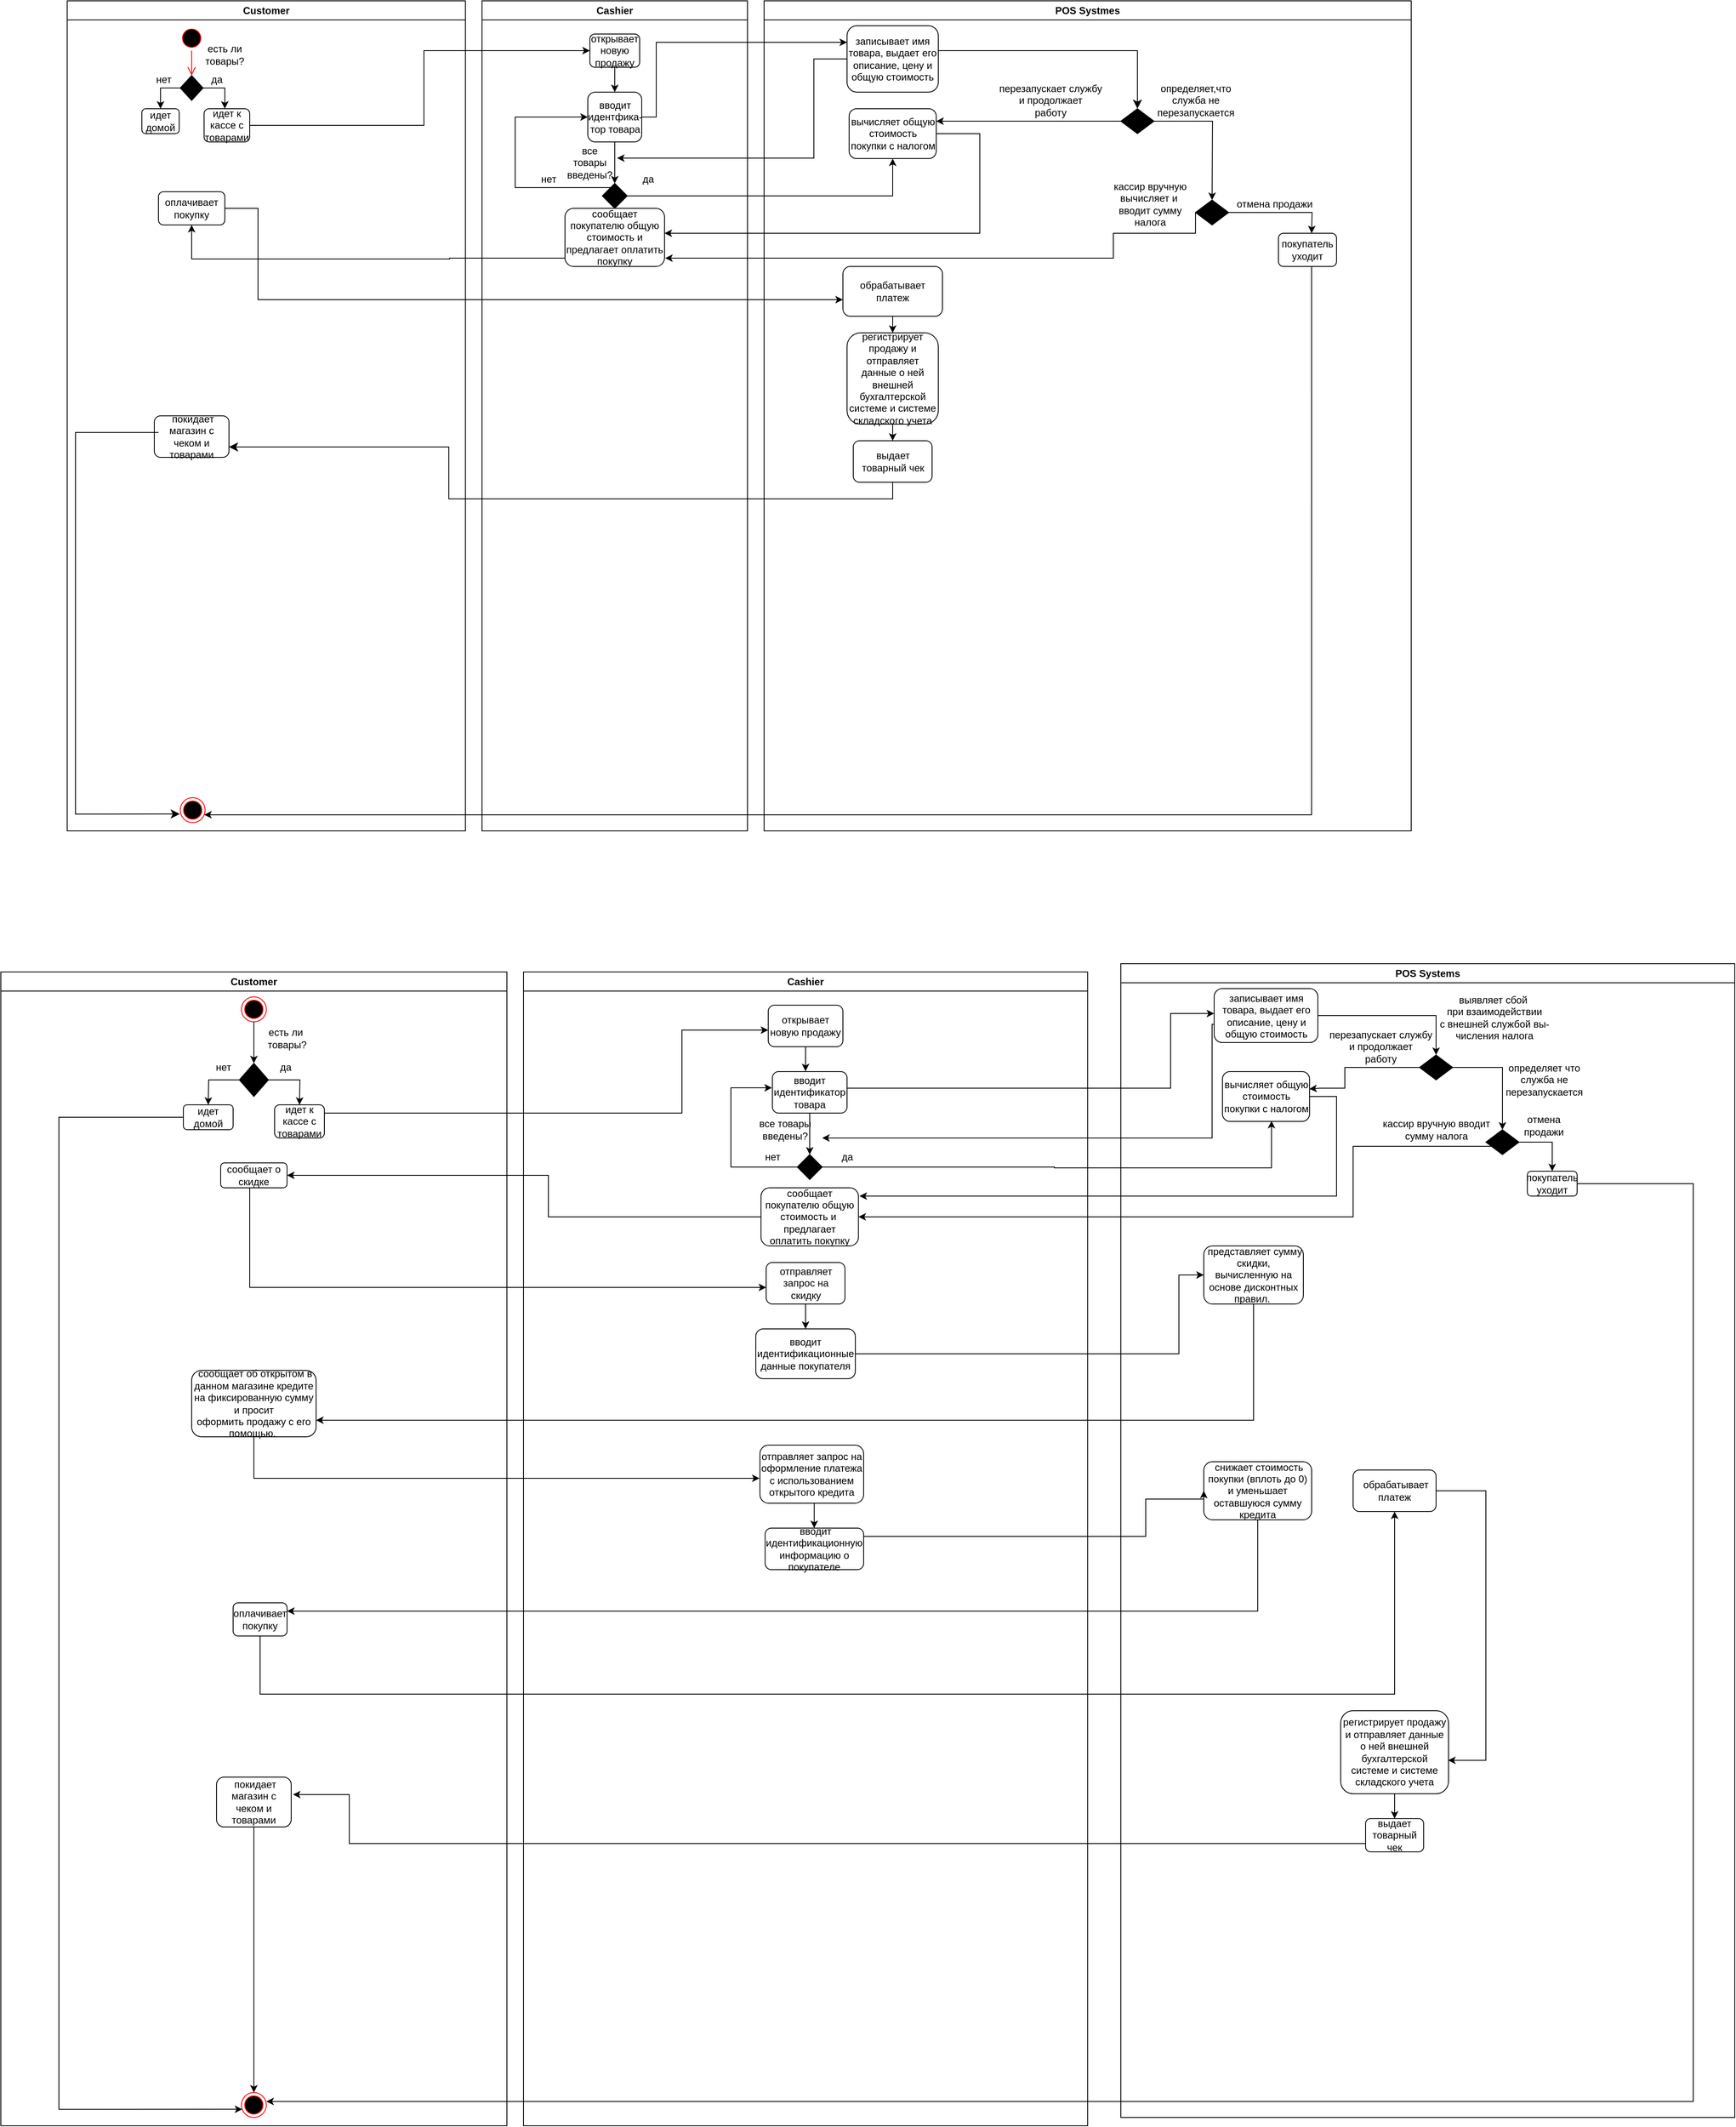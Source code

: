 <mxfile version="26.0.8">
  <diagram name="Страница — 1" id="BmtHs-XbaQN8_9KIQklP">
    <mxGraphModel dx="3080" dy="1758" grid="1" gridSize="10" guides="1" tooltips="1" connect="1" arrows="1" fold="1" page="1" pageScale="1" pageWidth="3300" pageHeight="4681" math="0" shadow="0">
      <root>
        <mxCell id="0" />
        <mxCell id="1" parent="0" />
        <mxCell id="wPVlU-ixWVctO8no7Lyp-1" value="Customer" style="swimlane;whiteSpace=wrap;html=1;swimlaneLine=1;" parent="1" vertex="1">
          <mxGeometry x="100" y="1200" width="480" height="1000" as="geometry" />
        </mxCell>
        <mxCell id="wPVlU-ixWVctO8no7Lyp-13" value="" style="ellipse;html=1;shape=startState;fillColor=#000000;strokeColor=#ff0000;" parent="wPVlU-ixWVctO8no7Lyp-1" vertex="1">
          <mxGeometry x="135" y="30" width="30" height="30" as="geometry" />
        </mxCell>
        <mxCell id="wPVlU-ixWVctO8no7Lyp-14" value="" style="edgeStyle=orthogonalEdgeStyle;html=1;verticalAlign=bottom;endArrow=open;endSize=8;strokeColor=#ff0000;rounded=0;" parent="wPVlU-ixWVctO8no7Lyp-1" source="wPVlU-ixWVctO8no7Lyp-13" edge="1">
          <mxGeometry relative="1" as="geometry">
            <mxPoint x="150" y="90" as="targetPoint" />
          </mxGeometry>
        </mxCell>
        <mxCell id="wPVlU-ixWVctO8no7Lyp-31" style="edgeStyle=orthogonalEdgeStyle;rounded=0;orthogonalLoop=1;jettySize=auto;html=1;exitX=1;exitY=0.5;exitDx=0;exitDy=0;" parent="wPVlU-ixWVctO8no7Lyp-1" source="wPVlU-ixWVctO8no7Lyp-17" edge="1">
          <mxGeometry relative="1" as="geometry">
            <mxPoint x="190" y="130" as="targetPoint" />
          </mxGeometry>
        </mxCell>
        <mxCell id="wPVlU-ixWVctO8no7Lyp-17" value="" style="rhombus;whiteSpace=wrap;html=1;strokeColor=#000000;fillColor=#000000;gradientColor=none;" parent="wPVlU-ixWVctO8no7Lyp-1" vertex="1">
          <mxGeometry x="136.25" y="90" width="27.5" height="30" as="geometry" />
        </mxCell>
        <mxCell id="wPVlU-ixWVctO8no7Lyp-22" value="идет домой" style="rounded=1;whiteSpace=wrap;html=1;" parent="wPVlU-ixWVctO8no7Lyp-1" vertex="1">
          <mxGeometry x="90" y="130" width="45" height="30" as="geometry" />
        </mxCell>
        <mxCell id="wPVlU-ixWVctO8no7Lyp-21" style="edgeStyle=orthogonalEdgeStyle;rounded=0;orthogonalLoop=1;jettySize=auto;html=1;exitX=0;exitY=0.5;exitDx=0;exitDy=0;" parent="wPVlU-ixWVctO8no7Lyp-1" source="wPVlU-ixWVctO8no7Lyp-17" target="wPVlU-ixWVctO8no7Lyp-22" edge="1">
          <mxGeometry relative="1" as="geometry">
            <mxPoint x="100" y="130" as="targetPoint" />
          </mxGeometry>
        </mxCell>
        <mxCell id="wPVlU-ixWVctO8no7Lyp-32" value="идет к кассе с товарами" style="rounded=1;whiteSpace=wrap;html=1;" parent="wPVlU-ixWVctO8no7Lyp-1" vertex="1">
          <mxGeometry x="165" y="130" width="55" height="40" as="geometry" />
        </mxCell>
        <mxCell id="wPVlU-ixWVctO8no7Lyp-55" value="есть ли товары?" style="text;html=1;align=center;verticalAlign=middle;whiteSpace=wrap;rounded=0;" parent="wPVlU-ixWVctO8no7Lyp-1" vertex="1">
          <mxGeometry x="160" y="50" width="60" height="30" as="geometry" />
        </mxCell>
        <mxCell id="wPVlU-ixWVctO8no7Lyp-56" value="нет" style="text;html=1;align=center;verticalAlign=middle;resizable=0;points=[];autosize=1;strokeColor=none;fillColor=none;" parent="wPVlU-ixWVctO8no7Lyp-1" vertex="1">
          <mxGeometry x="96.25" y="80" width="40" height="30" as="geometry" />
        </mxCell>
        <mxCell id="wPVlU-ixWVctO8no7Lyp-57" value="да" style="text;html=1;align=center;verticalAlign=middle;resizable=0;points=[];autosize=1;strokeColor=none;fillColor=none;" parent="wPVlU-ixWVctO8no7Lyp-1" vertex="1">
          <mxGeometry x="160" y="80" width="40" height="30" as="geometry" />
        </mxCell>
        <mxCell id="wPVlU-ixWVctO8no7Lyp-64" value="оплачивает покупку" style="rounded=1;whiteSpace=wrap;html=1;" parent="wPVlU-ixWVctO8no7Lyp-1" vertex="1">
          <mxGeometry x="110" y="230" width="80" height="40" as="geometry" />
        </mxCell>
        <mxCell id="wPVlU-ixWVctO8no7Lyp-76" value="&amp;nbsp;покидает магазин с чеком и товарами" style="rounded=1;whiteSpace=wrap;html=1;" parent="wPVlU-ixWVctO8no7Lyp-1" vertex="1">
          <mxGeometry x="105" y="500" width="90" height="50" as="geometry" />
        </mxCell>
        <mxCell id="ZS-tPwHhiyj2m_Ae5Ty0-1" value="" style="ellipse;html=1;shape=endState;fillColor=#000000;strokeColor=#ff0000;" parent="wPVlU-ixWVctO8no7Lyp-1" vertex="1">
          <mxGeometry x="136.25" y="960" width="30" height="30" as="geometry" />
        </mxCell>
        <mxCell id="ZS-tPwHhiyj2m_Ae5Ty0-4" value="" style="edgeStyle=segmentEdgeStyle;endArrow=classic;html=1;curved=0;rounded=0;endSize=8;startSize=8;entryX=-0.018;entryY=0.656;entryDx=0;entryDy=0;entryPerimeter=0;exitX=0.056;exitY=0.4;exitDx=0;exitDy=0;exitPerimeter=0;" parent="wPVlU-ixWVctO8no7Lyp-1" source="wPVlU-ixWVctO8no7Lyp-76" target="ZS-tPwHhiyj2m_Ae5Ty0-1" edge="1">
          <mxGeometry width="50" height="50" relative="1" as="geometry">
            <mxPoint x="60" y="520" as="sourcePoint" />
            <mxPoint x="80" y="980" as="targetPoint" />
            <Array as="points">
              <mxPoint x="10" y="520" />
              <mxPoint x="10" y="980" />
            </Array>
          </mxGeometry>
        </mxCell>
        <mxCell id="wPVlU-ixWVctO8no7Lyp-2" value="POS Systmes" style="swimlane;whiteSpace=wrap;html=1;" parent="1" vertex="1">
          <mxGeometry x="940" y="1200" width="780" height="1000" as="geometry" />
        </mxCell>
        <mxCell id="wPVlU-ixWVctO8no7Lyp-38" value="записывает имя товара, выдает его описание, цену и общую стоимость" style="rounded=1;whiteSpace=wrap;html=1;" parent="wPVlU-ixWVctO8no7Lyp-2" vertex="1">
          <mxGeometry x="100" y="30" width="110" height="80" as="geometry" />
        </mxCell>
        <mxCell id="wPVlU-ixWVctO8no7Lyp-50" value="вычисляет общую стоимость покупки с налогом" style="rounded=1;whiteSpace=wrap;html=1;" parent="wPVlU-ixWVctO8no7Lyp-2" vertex="1">
          <mxGeometry x="102.5" y="130" width="105" height="60" as="geometry" />
        </mxCell>
        <mxCell id="wPVlU-ixWVctO8no7Lyp-66" value="обрабатывает платеж" style="rounded=1;whiteSpace=wrap;html=1;" parent="wPVlU-ixWVctO8no7Lyp-2" vertex="1">
          <mxGeometry x="95" y="320" width="120" height="60" as="geometry" />
        </mxCell>
        <mxCell id="wPVlU-ixWVctO8no7Lyp-69" value="регистрирует продажу и отправляет данные о ней внешней бухгалтерской системе и системе складского учета" style="rounded=1;whiteSpace=wrap;html=1;" parent="wPVlU-ixWVctO8no7Lyp-2" vertex="1">
          <mxGeometry x="100" y="400" width="110" height="110" as="geometry" />
        </mxCell>
        <mxCell id="wPVlU-ixWVctO8no7Lyp-68" style="edgeStyle=orthogonalEdgeStyle;rounded=0;orthogonalLoop=1;jettySize=auto;html=1;" parent="wPVlU-ixWVctO8no7Lyp-2" source="wPVlU-ixWVctO8no7Lyp-66" target="wPVlU-ixWVctO8no7Lyp-69" edge="1">
          <mxGeometry relative="1" as="geometry">
            <mxPoint x="155" y="400" as="targetPoint" />
          </mxGeometry>
        </mxCell>
        <mxCell id="wPVlU-ixWVctO8no7Lyp-72" value="выдает товарный чек" style="rounded=1;whiteSpace=wrap;html=1;" parent="wPVlU-ixWVctO8no7Lyp-2" vertex="1">
          <mxGeometry x="107.5" y="530" width="95" height="50" as="geometry" />
        </mxCell>
        <mxCell id="wPVlU-ixWVctO8no7Lyp-71" style="edgeStyle=orthogonalEdgeStyle;rounded=0;orthogonalLoop=1;jettySize=auto;html=1;" parent="wPVlU-ixWVctO8no7Lyp-2" source="wPVlU-ixWVctO8no7Lyp-69" target="wPVlU-ixWVctO8no7Lyp-72" edge="1">
          <mxGeometry relative="1" as="geometry">
            <mxPoint x="155" y="540" as="targetPoint" />
          </mxGeometry>
        </mxCell>
        <mxCell id="ZS-tPwHhiyj2m_Ae5Ty0-6" value="" style="edgeStyle=segmentEdgeStyle;endArrow=classic;html=1;curved=0;rounded=0;endSize=8;startSize=8;exitX=1;exitY=0.375;exitDx=0;exitDy=0;exitPerimeter=0;" parent="wPVlU-ixWVctO8no7Lyp-2" source="wPVlU-ixWVctO8no7Lyp-38" edge="1">
          <mxGeometry width="50" height="50" relative="1" as="geometry">
            <mxPoint x="240" y="60" as="sourcePoint" />
            <mxPoint x="450" y="130" as="targetPoint" />
            <Array as="points">
              <mxPoint x="450" y="60" />
            </Array>
          </mxGeometry>
        </mxCell>
        <mxCell id="ZS-tPwHhiyj2m_Ae5Ty0-18" style="edgeStyle=orthogonalEdgeStyle;rounded=0;orthogonalLoop=1;jettySize=auto;html=1;entryX=1;entryY=0.25;entryDx=0;entryDy=0;" parent="wPVlU-ixWVctO8no7Lyp-2" source="ZS-tPwHhiyj2m_Ae5Ty0-17" target="wPVlU-ixWVctO8no7Lyp-50" edge="1">
          <mxGeometry relative="1" as="geometry" />
        </mxCell>
        <mxCell id="ZS-tPwHhiyj2m_Ae5Ty0-20" style="edgeStyle=orthogonalEdgeStyle;rounded=0;orthogonalLoop=1;jettySize=auto;html=1;" parent="wPVlU-ixWVctO8no7Lyp-2" source="ZS-tPwHhiyj2m_Ae5Ty0-17" edge="1">
          <mxGeometry relative="1" as="geometry">
            <mxPoint x="540" y="240" as="targetPoint" />
          </mxGeometry>
        </mxCell>
        <mxCell id="ZS-tPwHhiyj2m_Ae5Ty0-17" value="" style="rhombus;whiteSpace=wrap;html=1;fillColor=#000000;" parent="wPVlU-ixWVctO8no7Lyp-2" vertex="1">
          <mxGeometry x="430" y="130" width="40" height="30" as="geometry" />
        </mxCell>
        <mxCell id="ZS-tPwHhiyj2m_Ae5Ty0-19" value="перезапускает службу&lt;div&gt;и продолжает&lt;/div&gt;&lt;div&gt;работу&lt;/div&gt;" style="text;html=1;align=center;verticalAlign=middle;resizable=0;points=[];autosize=1;strokeColor=none;fillColor=none;" parent="wPVlU-ixWVctO8no7Lyp-2" vertex="1">
          <mxGeometry x="270" y="90" width="150" height="60" as="geometry" />
        </mxCell>
        <mxCell id="ZS-tPwHhiyj2m_Ae5Ty0-21" value="определяет,что&lt;div&gt;служба не&lt;/div&gt;&lt;div&gt;перезапускается&lt;/div&gt;" style="text;html=1;align=center;verticalAlign=middle;resizable=0;points=[];autosize=1;strokeColor=none;fillColor=none;" parent="wPVlU-ixWVctO8no7Lyp-2" vertex="1">
          <mxGeometry x="460" y="90" width="120" height="60" as="geometry" />
        </mxCell>
        <mxCell id="ZS-tPwHhiyj2m_Ae5Ty0-38" style="edgeStyle=orthogonalEdgeStyle;rounded=0;orthogonalLoop=1;jettySize=auto;html=1;" parent="wPVlU-ixWVctO8no7Lyp-2" source="ZS-tPwHhiyj2m_Ae5Ty0-29" edge="1">
          <mxGeometry relative="1" as="geometry">
            <mxPoint x="660" y="280" as="targetPoint" />
          </mxGeometry>
        </mxCell>
        <mxCell id="ZS-tPwHhiyj2m_Ae5Ty0-29" value="" style="rhombus;whiteSpace=wrap;html=1;fillColor=#000000;" parent="wPVlU-ixWVctO8no7Lyp-2" vertex="1">
          <mxGeometry x="520" y="240" width="40" height="30" as="geometry" />
        </mxCell>
        <mxCell id="ZS-tPwHhiyj2m_Ae5Ty0-30" value="кассир вручную&lt;div&gt;вычисляет и&amp;nbsp;&lt;/div&gt;&lt;div&gt;вводит сумму&lt;/div&gt;&lt;div&gt;налога&lt;/div&gt;" style="text;html=1;align=center;verticalAlign=middle;resizable=0;points=[];autosize=1;strokeColor=none;fillColor=none;" parent="wPVlU-ixWVctO8no7Lyp-2" vertex="1">
          <mxGeometry x="410" y="210" width="110" height="70" as="geometry" />
        </mxCell>
        <mxCell id="ZS-tPwHhiyj2m_Ae5Ty0-33" value="отмена продажи" style="text;html=1;align=center;verticalAlign=middle;resizable=0;points=[];autosize=1;strokeColor=none;fillColor=none;" parent="wPVlU-ixWVctO8no7Lyp-2" vertex="1">
          <mxGeometry x="560" y="230" width="110" height="30" as="geometry" />
        </mxCell>
        <mxCell id="ZS-tPwHhiyj2m_Ae5Ty0-40" value="покупатель&lt;div&gt;уходит&lt;/div&gt;" style="rounded=1;whiteSpace=wrap;html=1;" parent="wPVlU-ixWVctO8no7Lyp-2" vertex="1">
          <mxGeometry x="620" y="280" width="70" height="40" as="geometry" />
        </mxCell>
        <mxCell id="ZS-tPwHhiyj2m_Ae5Ty0-41" style="edgeStyle=orthogonalEdgeStyle;rounded=0;orthogonalLoop=1;jettySize=auto;html=1;entryX=0.963;entryY=0.686;entryDx=0;entryDy=0;entryPerimeter=0;" parent="wPVlU-ixWVctO8no7Lyp-2" target="ZS-tPwHhiyj2m_Ae5Ty0-1" edge="1">
          <mxGeometry relative="1" as="geometry">
            <mxPoint x="-490" y="980" as="targetPoint" />
            <mxPoint x="659.93" y="320" as="sourcePoint" />
            <Array as="points">
              <mxPoint x="660" y="981" />
            </Array>
          </mxGeometry>
        </mxCell>
        <mxCell id="wPVlU-ixWVctO8no7Lyp-34" style="edgeStyle=orthogonalEdgeStyle;rounded=0;orthogonalLoop=1;jettySize=auto;html=1;exitX=1;exitY=0.5;exitDx=0;exitDy=0;entryX=0;entryY=0.5;entryDx=0;entryDy=0;" parent="1" source="wPVlU-ixWVctO8no7Lyp-32" target="wPVlU-ixWVctO8no7Lyp-33" edge="1">
          <mxGeometry relative="1" as="geometry">
            <mxPoint x="680" y="1260" as="targetPoint" />
            <Array as="points">
              <mxPoint x="530" y="1350" />
              <mxPoint x="530" y="1260" />
            </Array>
          </mxGeometry>
        </mxCell>
        <mxCell id="wPVlU-ixWVctO8no7Lyp-3" value="Cashier" style="swimlane;whiteSpace=wrap;html=1;" parent="1" vertex="1">
          <mxGeometry x="600" y="1200" width="320" height="1000" as="geometry" />
        </mxCell>
        <mxCell id="wPVlU-ixWVctO8no7Lyp-33" value="открывает новую продажу" style="rounded=1;whiteSpace=wrap;html=1;" parent="wPVlU-ixWVctO8no7Lyp-3" vertex="1">
          <mxGeometry x="130" y="40" width="60" height="40" as="geometry" />
        </mxCell>
        <mxCell id="wPVlU-ixWVctO8no7Lyp-39" style="edgeStyle=orthogonalEdgeStyle;rounded=0;orthogonalLoop=1;jettySize=auto;html=1;" parent="wPVlU-ixWVctO8no7Lyp-3" source="wPVlU-ixWVctO8no7Lyp-36" edge="1">
          <mxGeometry relative="1" as="geometry">
            <mxPoint x="440" y="50" as="targetPoint" />
            <Array as="points">
              <mxPoint x="210" y="140" />
              <mxPoint x="210" y="50" />
            </Array>
          </mxGeometry>
        </mxCell>
        <mxCell id="wPVlU-ixWVctO8no7Lyp-36" value="вводит идентфика-&lt;div&gt;тор товара&lt;/div&gt;" style="rounded=1;whiteSpace=wrap;html=1;" parent="wPVlU-ixWVctO8no7Lyp-3" vertex="1">
          <mxGeometry x="127.5" y="110" width="65" height="60" as="geometry" />
        </mxCell>
        <mxCell id="wPVlU-ixWVctO8no7Lyp-35" value="" style="endArrow=classic;html=1;rounded=0;exitX=0.5;exitY=1;exitDx=0;exitDy=0;" parent="wPVlU-ixWVctO8no7Lyp-3" source="wPVlU-ixWVctO8no7Lyp-33" target="wPVlU-ixWVctO8no7Lyp-36" edge="1">
          <mxGeometry width="50" height="50" relative="1" as="geometry">
            <mxPoint x="160" y="90" as="sourcePoint" />
            <mxPoint x="160" y="120" as="targetPoint" />
          </mxGeometry>
        </mxCell>
        <mxCell id="wPVlU-ixWVctO8no7Lyp-46" style="edgeStyle=orthogonalEdgeStyle;rounded=0;orthogonalLoop=1;jettySize=auto;html=1;entryX=0;entryY=0.5;entryDx=0;entryDy=0;" parent="wPVlU-ixWVctO8no7Lyp-3" source="wPVlU-ixWVctO8no7Lyp-41" target="wPVlU-ixWVctO8no7Lyp-36" edge="1">
          <mxGeometry relative="1" as="geometry">
            <mxPoint x="80" y="140" as="targetPoint" />
            <Array as="points">
              <mxPoint x="40" y="225" />
              <mxPoint x="40" y="140" />
            </Array>
          </mxGeometry>
        </mxCell>
        <mxCell id="wPVlU-ixWVctO8no7Lyp-41" value="" style="rhombus;whiteSpace=wrap;html=1;fillColor=#000000;" parent="wPVlU-ixWVctO8no7Lyp-3" vertex="1">
          <mxGeometry x="145" y="220" width="30" height="30" as="geometry" />
        </mxCell>
        <mxCell id="wPVlU-ixWVctO8no7Lyp-40" style="edgeStyle=orthogonalEdgeStyle;rounded=0;orthogonalLoop=1;jettySize=auto;html=1;" parent="wPVlU-ixWVctO8no7Lyp-3" edge="1">
          <mxGeometry relative="1" as="geometry">
            <mxPoint x="160" y="220.0" as="targetPoint" />
            <mxPoint x="160" y="170.0" as="sourcePoint" />
            <Array as="points">
              <mxPoint x="160" y="190" />
              <mxPoint x="160" y="190" />
            </Array>
          </mxGeometry>
        </mxCell>
        <mxCell id="wPVlU-ixWVctO8no7Lyp-42" value="все товары введены?" style="text;html=1;align=center;verticalAlign=middle;whiteSpace=wrap;rounded=0;" parent="wPVlU-ixWVctO8no7Lyp-3" vertex="1">
          <mxGeometry x="100" y="180" width="60" height="30" as="geometry" />
        </mxCell>
        <mxCell id="wPVlU-ixWVctO8no7Lyp-47" value="нет" style="text;html=1;align=center;verticalAlign=middle;resizable=0;points=[];autosize=1;strokeColor=none;fillColor=none;" parent="wPVlU-ixWVctO8no7Lyp-3" vertex="1">
          <mxGeometry x="60" y="200" width="40" height="30" as="geometry" />
        </mxCell>
        <mxCell id="wPVlU-ixWVctO8no7Lyp-48" value="да" style="text;html=1;align=center;verticalAlign=middle;resizable=0;points=[];autosize=1;strokeColor=none;fillColor=none;" parent="wPVlU-ixWVctO8no7Lyp-3" vertex="1">
          <mxGeometry x="180" y="200" width="40" height="30" as="geometry" />
        </mxCell>
        <mxCell id="wPVlU-ixWVctO8no7Lyp-52" value="сообщает покупателю общую стоимость и предлагает оплатить покупку" style="rounded=1;whiteSpace=wrap;html=1;" parent="wPVlU-ixWVctO8no7Lyp-3" vertex="1">
          <mxGeometry x="100" y="250" width="120" height="70" as="geometry" />
        </mxCell>
        <mxCell id="wPVlU-ixWVctO8no7Lyp-49" style="edgeStyle=orthogonalEdgeStyle;rounded=0;orthogonalLoop=1;jettySize=auto;html=1;" parent="1" source="wPVlU-ixWVctO8no7Lyp-41" target="wPVlU-ixWVctO8no7Lyp-50" edge="1">
          <mxGeometry relative="1" as="geometry">
            <mxPoint x="800" y="1425" as="targetPoint" />
          </mxGeometry>
        </mxCell>
        <mxCell id="wPVlU-ixWVctO8no7Lyp-51" style="edgeStyle=orthogonalEdgeStyle;rounded=0;orthogonalLoop=1;jettySize=auto;html=1;" parent="1" source="wPVlU-ixWVctO8no7Lyp-50" target="wPVlU-ixWVctO8no7Lyp-52" edge="1">
          <mxGeometry relative="1" as="geometry">
            <mxPoint x="780" y="1480" as="targetPoint" />
            <Array as="points">
              <mxPoint x="1200" y="1360" />
              <mxPoint x="1200" y="1480" />
            </Array>
          </mxGeometry>
        </mxCell>
        <mxCell id="wPVlU-ixWVctO8no7Lyp-58" style="edgeStyle=orthogonalEdgeStyle;rounded=0;orthogonalLoop=1;jettySize=auto;html=1;entryX=1.046;entryY=0.315;entryDx=0;entryDy=0;entryPerimeter=0;" parent="1" source="wPVlU-ixWVctO8no7Lyp-38" target="wPVlU-ixWVctO8no7Lyp-42" edge="1">
          <mxGeometry relative="1" as="geometry">
            <mxPoint x="770" y="1390" as="targetPoint" />
            <Array as="points">
              <mxPoint x="1000" y="1270" />
              <mxPoint x="1000" y="1390" />
            </Array>
          </mxGeometry>
        </mxCell>
        <mxCell id="wPVlU-ixWVctO8no7Lyp-63" style="edgeStyle=orthogonalEdgeStyle;rounded=0;orthogonalLoop=1;jettySize=auto;html=1;" parent="1" source="wPVlU-ixWVctO8no7Lyp-52" target="wPVlU-ixWVctO8no7Lyp-64" edge="1">
          <mxGeometry relative="1" as="geometry">
            <mxPoint x="420" y="1460" as="targetPoint" />
            <Array as="points">
              <mxPoint x="561" y="1510" />
              <mxPoint x="420" y="1511" />
            </Array>
          </mxGeometry>
        </mxCell>
        <mxCell id="wPVlU-ixWVctO8no7Lyp-65" style="edgeStyle=orthogonalEdgeStyle;rounded=0;orthogonalLoop=1;jettySize=auto;html=1;" parent="1" source="wPVlU-ixWVctO8no7Lyp-64" target="wPVlU-ixWVctO8no7Lyp-66" edge="1">
          <mxGeometry relative="1" as="geometry">
            <mxPoint x="1070" y="1560" as="targetPoint" />
            <Array as="points">
              <mxPoint x="330" y="1450" />
              <mxPoint x="330" y="1560" />
            </Array>
          </mxGeometry>
        </mxCell>
        <mxCell id="ZS-tPwHhiyj2m_Ae5Ty0-5" value="" style="edgeStyle=segmentEdgeStyle;endArrow=classic;html=1;curved=0;rounded=0;endSize=8;startSize=8;entryX=1;entryY=0.75;entryDx=0;entryDy=0;exitX=0.5;exitY=1;exitDx=0;exitDy=0;" parent="1" source="wPVlU-ixWVctO8no7Lyp-72" target="wPVlU-ixWVctO8no7Lyp-76" edge="1">
          <mxGeometry width="50" height="50" relative="1" as="geometry">
            <mxPoint x="1100" y="1820" as="sourcePoint" />
            <mxPoint x="1020" y="1740" as="targetPoint" />
            <Array as="points">
              <mxPoint x="1095" y="1800" />
              <mxPoint x="560" y="1800" />
              <mxPoint x="560" y="1737" />
            </Array>
          </mxGeometry>
        </mxCell>
        <mxCell id="ZS-tPwHhiyj2m_Ae5Ty0-31" style="edgeStyle=orthogonalEdgeStyle;rounded=0;orthogonalLoop=1;jettySize=auto;html=1;entryX=1.007;entryY=0.871;entryDx=0;entryDy=0;entryPerimeter=0;" parent="1" source="ZS-tPwHhiyj2m_Ae5Ty0-29" target="wPVlU-ixWVctO8no7Lyp-52" edge="1">
          <mxGeometry relative="1" as="geometry">
            <mxPoint x="1360" y="1510" as="targetPoint" />
            <Array as="points">
              <mxPoint x="1460" y="1480" />
              <mxPoint x="1361" y="1480" />
              <mxPoint x="1361" y="1510" />
              <mxPoint x="821" y="1510" />
            </Array>
          </mxGeometry>
        </mxCell>
        <mxCell id="CDQqoRHK2nqr01QzpmLj-1" value="Customer" style="swimlane;whiteSpace=wrap;html=1;" parent="1" vertex="1">
          <mxGeometry x="20" y="2370" width="610" height="1390" as="geometry" />
        </mxCell>
        <mxCell id="CDQqoRHK2nqr01QzpmLj-5" style="edgeStyle=orthogonalEdgeStyle;rounded=0;orthogonalLoop=1;jettySize=auto;html=1;" parent="CDQqoRHK2nqr01QzpmLj-1" source="CDQqoRHK2nqr01QzpmLj-4" edge="1">
          <mxGeometry relative="1" as="geometry">
            <mxPoint x="305" y="110.0" as="targetPoint" />
          </mxGeometry>
        </mxCell>
        <mxCell id="CDQqoRHK2nqr01QzpmLj-4" value="" style="ellipse;html=1;shape=endState;fillColor=#000000;strokeColor=#ff0000;" parent="CDQqoRHK2nqr01QzpmLj-1" vertex="1">
          <mxGeometry x="290" y="30" width="30" height="30" as="geometry" />
        </mxCell>
        <mxCell id="CDQqoRHK2nqr01QzpmLj-7" style="edgeStyle=orthogonalEdgeStyle;rounded=0;orthogonalLoop=1;jettySize=auto;html=1;" parent="CDQqoRHK2nqr01QzpmLj-1" source="CDQqoRHK2nqr01QzpmLj-6" edge="1">
          <mxGeometry relative="1" as="geometry">
            <mxPoint x="250" y="160.0" as="targetPoint" />
          </mxGeometry>
        </mxCell>
        <mxCell id="CDQqoRHK2nqr01QzpmLj-9" style="edgeStyle=orthogonalEdgeStyle;rounded=0;orthogonalLoop=1;jettySize=auto;html=1;" parent="CDQqoRHK2nqr01QzpmLj-1" source="CDQqoRHK2nqr01QzpmLj-6" edge="1">
          <mxGeometry relative="1" as="geometry">
            <mxPoint x="360" y="160" as="targetPoint" />
          </mxGeometry>
        </mxCell>
        <mxCell id="CDQqoRHK2nqr01QzpmLj-6" value="" style="rhombus;whiteSpace=wrap;html=1;fillColor=#000000;" parent="CDQqoRHK2nqr01QzpmLj-1" vertex="1">
          <mxGeometry x="287.5" y="110" width="35" height="40" as="geometry" />
        </mxCell>
        <mxCell id="CDQqoRHK2nqr01QzpmLj-8" value="нет" style="text;html=1;align=center;verticalAlign=middle;resizable=0;points=[];autosize=1;strokeColor=none;fillColor=none;" parent="CDQqoRHK2nqr01QzpmLj-1" vertex="1">
          <mxGeometry x="247.5" y="100" width="40" height="30" as="geometry" />
        </mxCell>
        <mxCell id="CDQqoRHK2nqr01QzpmLj-10" value="да" style="text;html=1;align=center;verticalAlign=middle;resizable=0;points=[];autosize=1;strokeColor=none;fillColor=none;" parent="CDQqoRHK2nqr01QzpmLj-1" vertex="1">
          <mxGeometry x="322.5" y="100" width="40" height="30" as="geometry" />
        </mxCell>
        <mxCell id="nuNZ0NjepWw_nML-stoF-1" style="edgeStyle=orthogonalEdgeStyle;rounded=0;orthogonalLoop=1;jettySize=auto;html=1;entryX=0.035;entryY=0.672;entryDx=0;entryDy=0;entryPerimeter=0;" edge="1" parent="CDQqoRHK2nqr01QzpmLj-1" source="CDQqoRHK2nqr01QzpmLj-11" target="CDQqoRHK2nqr01QzpmLj-111">
          <mxGeometry relative="1" as="geometry">
            <mxPoint x="90" y="1370" as="targetPoint" />
            <Array as="points">
              <mxPoint x="70" y="175" />
              <mxPoint x="70" y="1370" />
            </Array>
          </mxGeometry>
        </mxCell>
        <mxCell id="CDQqoRHK2nqr01QzpmLj-11" value="идет домой" style="rounded=1;whiteSpace=wrap;html=1;" parent="CDQqoRHK2nqr01QzpmLj-1" vertex="1">
          <mxGeometry x="220" y="160" width="60" height="30" as="geometry" />
        </mxCell>
        <mxCell id="CDQqoRHK2nqr01QzpmLj-12" value="идет к кассе с товарами" style="rounded=1;whiteSpace=wrap;html=1;" parent="CDQqoRHK2nqr01QzpmLj-1" vertex="1">
          <mxGeometry x="330" y="160" width="60" height="40" as="geometry" />
        </mxCell>
        <mxCell id="CDQqoRHK2nqr01QzpmLj-13" value="&lt;span style=&quot;text-wrap-mode: wrap;&quot;&gt;есть ли&lt;/span&gt;&lt;div&gt;&lt;span style=&quot;text-wrap-mode: wrap;&quot;&gt;&amp;nbsp;товары?&lt;/span&gt;&lt;/div&gt;" style="text;html=1;align=center;verticalAlign=middle;resizable=0;points=[];autosize=1;strokeColor=none;fillColor=none;" parent="CDQqoRHK2nqr01QzpmLj-1" vertex="1">
          <mxGeometry x="307.5" y="60" width="70" height="40" as="geometry" />
        </mxCell>
        <mxCell id="CDQqoRHK2nqr01QzpmLj-57" value="сообщает о скидке" style="rounded=1;whiteSpace=wrap;html=1;" parent="CDQqoRHK2nqr01QzpmLj-1" vertex="1">
          <mxGeometry x="265" y="230" width="80" height="30" as="geometry" />
        </mxCell>
        <mxCell id="CDQqoRHK2nqr01QzpmLj-71" value="&amp;nbsp;сообщает об открытом в данном магазине кредите на фиксированную сумму и просит &lt;br/&gt;оформить продажу с его помощью.&amp;nbsp;" style="rounded=1;whiteSpace=wrap;html=1;" parent="CDQqoRHK2nqr01QzpmLj-1" vertex="1">
          <mxGeometry x="230" y="480" width="150" height="80" as="geometry" />
        </mxCell>
        <mxCell id="CDQqoRHK2nqr01QzpmLj-84" value="оплачивает&lt;div&gt;покупку&lt;/div&gt;" style="rounded=1;whiteSpace=wrap;html=1;" parent="CDQqoRHK2nqr01QzpmLj-1" vertex="1">
          <mxGeometry x="280" y="760" width="65" height="40" as="geometry" />
        </mxCell>
        <mxCell id="CDQqoRHK2nqr01QzpmLj-113" style="edgeStyle=orthogonalEdgeStyle;rounded=0;orthogonalLoop=1;jettySize=auto;html=1;entryX=0.5;entryY=0;entryDx=0;entryDy=0;" parent="CDQqoRHK2nqr01QzpmLj-1" source="CDQqoRHK2nqr01QzpmLj-94" target="CDQqoRHK2nqr01QzpmLj-111" edge="1">
          <mxGeometry relative="1" as="geometry" />
        </mxCell>
        <mxCell id="CDQqoRHK2nqr01QzpmLj-94" value="&amp;nbsp;покидает магазин с чеком и товарами" style="rounded=1;whiteSpace=wrap;html=1;" parent="CDQqoRHK2nqr01QzpmLj-1" vertex="1">
          <mxGeometry x="260" y="970" width="90" height="60" as="geometry" />
        </mxCell>
        <mxCell id="CDQqoRHK2nqr01QzpmLj-111" value="" style="ellipse;html=1;shape=endState;fillColor=#000000;strokeColor=#ff0000;" parent="CDQqoRHK2nqr01QzpmLj-1" vertex="1">
          <mxGeometry x="290" y="1350" width="30" height="30" as="geometry" />
        </mxCell>
        <mxCell id="CDQqoRHK2nqr01QzpmLj-2" value="Cashier" style="swimlane;whiteSpace=wrap;html=1;" parent="1" vertex="1">
          <mxGeometry x="650" y="2370" width="680" height="1390" as="geometry" />
        </mxCell>
        <mxCell id="CDQqoRHK2nqr01QzpmLj-15" value="открывает новую продажу" style="rounded=1;whiteSpace=wrap;html=1;" parent="CDQqoRHK2nqr01QzpmLj-2" vertex="1">
          <mxGeometry x="295" y="40" width="90" height="50" as="geometry" />
        </mxCell>
        <mxCell id="CDQqoRHK2nqr01QzpmLj-16" value="вводит идентификатор товара" style="rounded=1;whiteSpace=wrap;html=1;" parent="CDQqoRHK2nqr01QzpmLj-2" vertex="1">
          <mxGeometry x="300" y="120" width="90" height="50" as="geometry" />
        </mxCell>
        <mxCell id="CDQqoRHK2nqr01QzpmLj-19" style="edgeStyle=orthogonalEdgeStyle;rounded=0;orthogonalLoop=1;jettySize=auto;html=1;entryX=0.444;entryY=-0.008;entryDx=0;entryDy=0;entryPerimeter=0;" parent="CDQqoRHK2nqr01QzpmLj-2" source="CDQqoRHK2nqr01QzpmLj-15" target="CDQqoRHK2nqr01QzpmLj-16" edge="1">
          <mxGeometry relative="1" as="geometry" />
        </mxCell>
        <mxCell id="CDQqoRHK2nqr01QzpmLj-25" style="edgeStyle=orthogonalEdgeStyle;rounded=0;orthogonalLoop=1;jettySize=auto;html=1;entryX=-0.006;entryY=0.39;entryDx=0;entryDy=0;entryPerimeter=0;" parent="CDQqoRHK2nqr01QzpmLj-2" source="CDQqoRHK2nqr01QzpmLj-21" target="CDQqoRHK2nqr01QzpmLj-16" edge="1">
          <mxGeometry relative="1" as="geometry">
            <mxPoint x="260" y="140" as="targetPoint" />
            <Array as="points">
              <mxPoint x="250" y="235" />
              <mxPoint x="250" y="140" />
            </Array>
          </mxGeometry>
        </mxCell>
        <mxCell id="CDQqoRHK2nqr01QzpmLj-21" value="" style="rhombus;whiteSpace=wrap;html=1;fillColor=#000000;" parent="CDQqoRHK2nqr01QzpmLj-2" vertex="1">
          <mxGeometry x="330" y="220" width="30" height="30" as="geometry" />
        </mxCell>
        <mxCell id="CDQqoRHK2nqr01QzpmLj-20" style="edgeStyle=orthogonalEdgeStyle;rounded=0;orthogonalLoop=1;jettySize=auto;html=1;" parent="CDQqoRHK2nqr01QzpmLj-2" source="CDQqoRHK2nqr01QzpmLj-16" target="CDQqoRHK2nqr01QzpmLj-21" edge="1">
          <mxGeometry relative="1" as="geometry">
            <mxPoint x="345" y="220" as="targetPoint" />
          </mxGeometry>
        </mxCell>
        <mxCell id="CDQqoRHK2nqr01QzpmLj-24" value="все товары&lt;div&gt;введены?&lt;/div&gt;" style="text;html=1;align=center;verticalAlign=middle;resizable=0;points=[];autosize=1;strokeColor=none;fillColor=none;" parent="CDQqoRHK2nqr01QzpmLj-2" vertex="1">
          <mxGeometry x="270" y="170" width="90" height="40" as="geometry" />
        </mxCell>
        <mxCell id="CDQqoRHK2nqr01QzpmLj-54" value="сообщает покупателю общую стоимость и&amp;nbsp;&lt;div&gt;предлагает оплатить покупку&lt;/div&gt;" style="rounded=1;whiteSpace=wrap;html=1;" parent="CDQqoRHK2nqr01QzpmLj-2" vertex="1">
          <mxGeometry x="286.25" y="260" width="117.5" height="70" as="geometry" />
        </mxCell>
        <mxCell id="CDQqoRHK2nqr01QzpmLj-61" value="отправляет запрос на скидку" style="rounded=1;whiteSpace=wrap;html=1;" parent="CDQqoRHK2nqr01QzpmLj-2" vertex="1">
          <mxGeometry x="292.5" y="350" width="95" height="50" as="geometry" />
        </mxCell>
        <mxCell id="CDQqoRHK2nqr01QzpmLj-63" value="вводит идентификационные&lt;div&gt;данные покупателя&lt;/div&gt;" style="rounded=1;whiteSpace=wrap;html=1;" parent="CDQqoRHK2nqr01QzpmLj-2" vertex="1">
          <mxGeometry x="280" y="430" width="120" height="60" as="geometry" />
        </mxCell>
        <mxCell id="CDQqoRHK2nqr01QzpmLj-62" style="edgeStyle=orthogonalEdgeStyle;rounded=0;orthogonalLoop=1;jettySize=auto;html=1;" parent="CDQqoRHK2nqr01QzpmLj-2" source="CDQqoRHK2nqr01QzpmLj-61" target="CDQqoRHK2nqr01QzpmLj-63" edge="1">
          <mxGeometry relative="1" as="geometry">
            <mxPoint x="340" y="440" as="targetPoint" />
          </mxGeometry>
        </mxCell>
        <mxCell id="CDQqoRHK2nqr01QzpmLj-73" value="отправляет запрос на оформление платежа с использованием открытого кредита" style="rounded=1;whiteSpace=wrap;html=1;" parent="CDQqoRHK2nqr01QzpmLj-2" vertex="1">
          <mxGeometry x="285" y="570" width="125" height="70" as="geometry" />
        </mxCell>
        <mxCell id="CDQqoRHK2nqr01QzpmLj-76" value="&amp;nbsp;вводит идентификационную информацию о покупателе" style="rounded=1;whiteSpace=wrap;html=1;" parent="CDQqoRHK2nqr01QzpmLj-2" vertex="1">
          <mxGeometry x="291.25" y="670" width="118.75" height="50" as="geometry" />
        </mxCell>
        <mxCell id="CDQqoRHK2nqr01QzpmLj-83" value="" style="endArrow=classic;html=1;rounded=0;" parent="CDQqoRHK2nqr01QzpmLj-2" edge="1">
          <mxGeometry width="50" height="50" relative="1" as="geometry">
            <mxPoint x="350.42" y="640" as="sourcePoint" />
            <mxPoint x="350.42" y="670" as="targetPoint" />
            <Array as="points">
              <mxPoint x="350.42" y="650" />
            </Array>
          </mxGeometry>
        </mxCell>
        <mxCell id="CDQqoRHK2nqr01QzpmLj-3" value="POS Systems" style="swimlane;whiteSpace=wrap;html=1;" parent="1" vertex="1">
          <mxGeometry x="1370" y="2360" width="740" height="1390" as="geometry" />
        </mxCell>
        <mxCell id="CDQqoRHK2nqr01QzpmLj-37" style="edgeStyle=orthogonalEdgeStyle;rounded=0;orthogonalLoop=1;jettySize=auto;html=1;entryX=0.5;entryY=0;entryDx=0;entryDy=0;" parent="CDQqoRHK2nqr01QzpmLj-3" source="CDQqoRHK2nqr01QzpmLj-30" target="CDQqoRHK2nqr01QzpmLj-38" edge="1">
          <mxGeometry relative="1" as="geometry">
            <mxPoint x="380" y="100" as="targetPoint" />
          </mxGeometry>
        </mxCell>
        <mxCell id="CDQqoRHK2nqr01QzpmLj-30" value="&lt;br&gt;&lt;div&gt;&lt;span style=&quot;color: rgb(0, 0, 0); font-family: Helvetica; font-size: 12px; font-style: normal; font-variant-ligatures: normal; font-variant-caps: normal; font-weight: 400; letter-spacing: normal; orphans: 2; text-align: center; text-indent: 0px; text-transform: none; widows: 2; word-spacing: 0px; -webkit-text-stroke-width: 0px; white-space: normal; background-color: rgb(251, 251, 251); text-decoration-thickness: initial; text-decoration-style: initial; text-decoration-color: initial; float: none; display: inline !important;&quot;&gt;записывает имя товара, выдает его описание, цену и общую стоимость&lt;/span&gt;&lt;br&gt;&lt;br&gt;&lt;/div&gt;" style="rounded=1;whiteSpace=wrap;html=1;" parent="CDQqoRHK2nqr01QzpmLj-3" vertex="1">
          <mxGeometry x="112.5" y="30" width="125" height="65" as="geometry" />
        </mxCell>
        <mxCell id="CDQqoRHK2nqr01QzpmLj-69" style="edgeStyle=orthogonalEdgeStyle;rounded=0;orthogonalLoop=1;jettySize=auto;html=1;entryX=1.011;entryY=0.157;entryDx=0;entryDy=0;entryPerimeter=0;" parent="CDQqoRHK2nqr01QzpmLj-3" target="CDQqoRHK2nqr01QzpmLj-54" edge="1">
          <mxGeometry relative="1" as="geometry">
            <mxPoint x="-300" y="280" as="targetPoint" />
            <mxPoint x="227.5" y="160.001" as="sourcePoint" />
            <Array as="points">
              <mxPoint x="260" y="160" />
              <mxPoint x="260" y="280" />
              <mxPoint x="-315" y="280" />
            </Array>
          </mxGeometry>
        </mxCell>
        <mxCell id="CDQqoRHK2nqr01QzpmLj-34" value="вычисляет общую стоимость покупки с налогом" style="rounded=1;whiteSpace=wrap;html=1;" parent="CDQqoRHK2nqr01QzpmLj-3" vertex="1">
          <mxGeometry x="122.5" y="130" width="105" height="60" as="geometry" />
        </mxCell>
        <mxCell id="CDQqoRHK2nqr01QzpmLj-42" style="edgeStyle=orthogonalEdgeStyle;rounded=0;orthogonalLoop=1;jettySize=auto;html=1;entryX=0.997;entryY=0.348;entryDx=0;entryDy=0;entryPerimeter=0;" parent="CDQqoRHK2nqr01QzpmLj-3" source="CDQqoRHK2nqr01QzpmLj-38" target="CDQqoRHK2nqr01QzpmLj-34" edge="1">
          <mxGeometry relative="1" as="geometry">
            <mxPoint x="240" y="160" as="targetPoint" />
            <Array as="points">
              <mxPoint x="270" y="125" />
              <mxPoint x="270" y="150" />
              <mxPoint x="240" y="150" />
            </Array>
          </mxGeometry>
        </mxCell>
        <mxCell id="CDQqoRHK2nqr01QzpmLj-45" style="edgeStyle=orthogonalEdgeStyle;rounded=0;orthogonalLoop=1;jettySize=auto;html=1;entryX=0.5;entryY=0;entryDx=0;entryDy=0;" parent="CDQqoRHK2nqr01QzpmLj-3" source="CDQqoRHK2nqr01QzpmLj-38" target="CDQqoRHK2nqr01QzpmLj-47" edge="1">
          <mxGeometry relative="1" as="geometry">
            <mxPoint x="460" y="180" as="targetPoint" />
          </mxGeometry>
        </mxCell>
        <mxCell id="CDQqoRHK2nqr01QzpmLj-38" value="" style="rhombus;whiteSpace=wrap;html=1;fillColor=#000000;" parent="CDQqoRHK2nqr01QzpmLj-3" vertex="1">
          <mxGeometry x="360" y="110" width="40" height="30" as="geometry" />
        </mxCell>
        <mxCell id="CDQqoRHK2nqr01QzpmLj-39" value="выявляет сбой&amp;nbsp;&lt;div&gt;при взаимодействии&lt;/div&gt;&lt;div&gt;с внешней службой вы-&lt;/div&gt;&lt;div&gt;числения налога&lt;/div&gt;" style="text;html=1;align=center;verticalAlign=middle;resizable=0;points=[];autosize=1;strokeColor=none;fillColor=none;" parent="CDQqoRHK2nqr01QzpmLj-3" vertex="1">
          <mxGeometry x="370" y="30" width="160" height="70" as="geometry" />
        </mxCell>
        <mxCell id="CDQqoRHK2nqr01QzpmLj-43" value="перезапускает службу&lt;div&gt;и продолжает&lt;/div&gt;&lt;div&gt;работу&lt;/div&gt;" style="text;html=1;align=center;verticalAlign=middle;resizable=0;points=[];autosize=1;strokeColor=none;fillColor=none;" parent="CDQqoRHK2nqr01QzpmLj-3" vertex="1">
          <mxGeometry x="237.5" y="70" width="150" height="60" as="geometry" />
        </mxCell>
        <mxCell id="CDQqoRHK2nqr01QzpmLj-49" style="edgeStyle=orthogonalEdgeStyle;rounded=0;orthogonalLoop=1;jettySize=auto;html=1;entryX=0.5;entryY=0;entryDx=0;entryDy=0;" parent="CDQqoRHK2nqr01QzpmLj-3" source="CDQqoRHK2nqr01QzpmLj-47" target="CDQqoRHK2nqr01QzpmLj-50" edge="1">
          <mxGeometry relative="1" as="geometry">
            <mxPoint x="520" y="220" as="targetPoint" />
          </mxGeometry>
        </mxCell>
        <mxCell id="CDQqoRHK2nqr01QzpmLj-47" value="" style="rhombus;whiteSpace=wrap;html=1;fillColor=#000000;" parent="CDQqoRHK2nqr01QzpmLj-3" vertex="1">
          <mxGeometry x="440" y="200" width="40" height="30" as="geometry" />
        </mxCell>
        <mxCell id="CDQqoRHK2nqr01QzpmLj-50" value="покупатель&lt;div&gt;уходит&lt;/div&gt;" style="rounded=1;whiteSpace=wrap;html=1;" parent="CDQqoRHK2nqr01QzpmLj-3" vertex="1">
          <mxGeometry x="490" y="250" width="60" height="30" as="geometry" />
        </mxCell>
        <mxCell id="CDQqoRHK2nqr01QzpmLj-51" value="отмена продажи" style="text;html=1;align=center;verticalAlign=middle;whiteSpace=wrap;rounded=0;" parent="CDQqoRHK2nqr01QzpmLj-3" vertex="1">
          <mxGeometry x="480" y="180" width="60" height="30" as="geometry" />
        </mxCell>
        <mxCell id="CDQqoRHK2nqr01QzpmLj-48" value="определяет что&lt;div&gt;служба не&lt;/div&gt;&lt;div&gt;перезапускается&lt;/div&gt;" style="text;html=1;align=center;verticalAlign=middle;resizable=0;points=[];autosize=1;strokeColor=none;fillColor=none;" parent="CDQqoRHK2nqr01QzpmLj-3" vertex="1">
          <mxGeometry x="450" y="110" width="120" height="60" as="geometry" />
        </mxCell>
        <mxCell id="CDQqoRHK2nqr01QzpmLj-53" value="кассир вручную&lt;span style=&quot;background-color: transparent; color: light-dark(rgb(0, 0, 0), rgb(255, 255, 255));&quot;&gt;&amp;nbsp;вводит&lt;/span&gt;&lt;div&gt;сумму налога&lt;/div&gt;" style="text;html=1;align=center;verticalAlign=middle;resizable=0;points=[];autosize=1;strokeColor=none;fillColor=none;" parent="CDQqoRHK2nqr01QzpmLj-3" vertex="1">
          <mxGeometry x="305" y="180" width="150" height="40" as="geometry" />
        </mxCell>
        <mxCell id="CDQqoRHK2nqr01QzpmLj-65" value="&amp;nbsp;представляет сумму скидки, вычисленную на основе дисконтных правил.&amp;nbsp;" style="rounded=1;whiteSpace=wrap;html=1;" parent="CDQqoRHK2nqr01QzpmLj-3" vertex="1">
          <mxGeometry x="100" y="340" width="120" height="70" as="geometry" />
        </mxCell>
        <mxCell id="CDQqoRHK2nqr01QzpmLj-77" value="&amp;nbsp;снижает стоимость покупки (вплоть до 0) и уменьшает оставшуюся сумму кредита" style="rounded=1;whiteSpace=wrap;html=1;" parent="CDQqoRHK2nqr01QzpmLj-3" vertex="1">
          <mxGeometry x="100" y="600" width="130" height="70" as="geometry" />
        </mxCell>
        <mxCell id="CDQqoRHK2nqr01QzpmLj-91" style="edgeStyle=orthogonalEdgeStyle;rounded=0;orthogonalLoop=1;jettySize=auto;html=1;entryX=0.996;entryY=0.597;entryDx=0;entryDy=0;entryPerimeter=0;" parent="CDQqoRHK2nqr01QzpmLj-3" source="CDQqoRHK2nqr01QzpmLj-86" target="CDQqoRHK2nqr01QzpmLj-90" edge="1">
          <mxGeometry relative="1" as="geometry">
            <mxPoint x="430" y="960" as="targetPoint" />
            <Array as="points">
              <mxPoint x="440" y="635" />
              <mxPoint x="440" y="960" />
            </Array>
          </mxGeometry>
        </mxCell>
        <mxCell id="CDQqoRHK2nqr01QzpmLj-86" value="&amp;nbsp;обрабатывает&lt;div&gt;платеж&lt;/div&gt;" style="rounded=1;whiteSpace=wrap;html=1;" parent="CDQqoRHK2nqr01QzpmLj-3" vertex="1">
          <mxGeometry x="280" y="610" width="100" height="50" as="geometry" />
        </mxCell>
        <mxCell id="CDQqoRHK2nqr01QzpmLj-90" value="регистрирует продажу и отправляет данные о ней внешней бухгалтерской системе и системе складского учета" style="rounded=1;whiteSpace=wrap;html=1;" parent="CDQqoRHK2nqr01QzpmLj-3" vertex="1">
          <mxGeometry x="265" y="900" width="130" height="100" as="geometry" />
        </mxCell>
        <mxCell id="CDQqoRHK2nqr01QzpmLj-93" value="выдает товарный чек" style="rounded=1;whiteSpace=wrap;html=1;" parent="CDQqoRHK2nqr01QzpmLj-3" vertex="1">
          <mxGeometry x="295" y="1030" width="70" height="40" as="geometry" />
        </mxCell>
        <mxCell id="CDQqoRHK2nqr01QzpmLj-92" style="edgeStyle=orthogonalEdgeStyle;rounded=0;orthogonalLoop=1;jettySize=auto;html=1;" parent="CDQqoRHK2nqr01QzpmLj-3" source="CDQqoRHK2nqr01QzpmLj-90" target="CDQqoRHK2nqr01QzpmLj-93" edge="1">
          <mxGeometry relative="1" as="geometry">
            <mxPoint x="330" y="1040" as="targetPoint" />
          </mxGeometry>
        </mxCell>
        <mxCell id="CDQqoRHK2nqr01QzpmLj-14" style="edgeStyle=orthogonalEdgeStyle;rounded=0;orthogonalLoop=1;jettySize=auto;html=1;" parent="1" source="CDQqoRHK2nqr01QzpmLj-12" target="CDQqoRHK2nqr01QzpmLj-15" edge="1">
          <mxGeometry relative="1" as="geometry">
            <mxPoint x="940" y="2420" as="targetPoint" />
            <Array as="points">
              <mxPoint x="841" y="2540" />
              <mxPoint x="841" y="2440" />
            </Array>
          </mxGeometry>
        </mxCell>
        <mxCell id="CDQqoRHK2nqr01QzpmLj-26" value="нет" style="text;html=1;align=center;verticalAlign=middle;resizable=0;points=[];autosize=1;strokeColor=none;fillColor=none;" parent="1" vertex="1">
          <mxGeometry x="930" y="2578" width="40" height="30" as="geometry" />
        </mxCell>
        <mxCell id="CDQqoRHK2nqr01QzpmLj-29" style="edgeStyle=orthogonalEdgeStyle;rounded=0;orthogonalLoop=1;jettySize=auto;html=1;" parent="1" source="CDQqoRHK2nqr01QzpmLj-16" target="CDQqoRHK2nqr01QzpmLj-30" edge="1">
          <mxGeometry relative="1" as="geometry">
            <mxPoint x="1640" y="2420" as="targetPoint" />
            <Array as="points">
              <mxPoint x="1430" y="2510" />
              <mxPoint x="1430" y="2420" />
            </Array>
          </mxGeometry>
        </mxCell>
        <mxCell id="CDQqoRHK2nqr01QzpmLj-32" style="edgeStyle=orthogonalEdgeStyle;rounded=0;orthogonalLoop=1;jettySize=auto;html=1;" parent="1" source="CDQqoRHK2nqr01QzpmLj-30" edge="1">
          <mxGeometry relative="1" as="geometry">
            <mxPoint x="1010" y="2570" as="targetPoint" />
            <Array as="points">
              <mxPoint x="1480" y="2433" />
              <mxPoint x="1480" y="2570" />
            </Array>
          </mxGeometry>
        </mxCell>
        <mxCell id="CDQqoRHK2nqr01QzpmLj-36" style="edgeStyle=orthogonalEdgeStyle;rounded=0;orthogonalLoop=1;jettySize=auto;html=1;entryX=0.563;entryY=0.989;entryDx=0;entryDy=0;entryPerimeter=0;" parent="1" source="CDQqoRHK2nqr01QzpmLj-21" target="CDQqoRHK2nqr01QzpmLj-34" edge="1">
          <mxGeometry relative="1" as="geometry">
            <mxPoint x="1560" y="2605" as="targetPoint" />
            <Array as="points">
              <mxPoint x="1290" y="2605" />
              <mxPoint x="1562" y="2606" />
            </Array>
          </mxGeometry>
        </mxCell>
        <mxCell id="CDQqoRHK2nqr01QzpmLj-55" style="edgeStyle=orthogonalEdgeStyle;rounded=0;orthogonalLoop=1;jettySize=auto;html=1;entryX=1;entryY=0.5;entryDx=0;entryDy=0;" parent="1" source="CDQqoRHK2nqr01QzpmLj-47" target="CDQqoRHK2nqr01QzpmLj-54" edge="1">
          <mxGeometry relative="1" as="geometry">
            <mxPoint x="1650" y="2670" as="targetPoint" />
            <Array as="points">
              <mxPoint x="1650" y="2580" />
              <mxPoint x="1650" y="2665" />
            </Array>
          </mxGeometry>
        </mxCell>
        <mxCell id="CDQqoRHK2nqr01QzpmLj-58" value="да" style="text;html=1;align=center;verticalAlign=middle;resizable=0;points=[];autosize=1;strokeColor=none;fillColor=none;" parent="1" vertex="1">
          <mxGeometry x="1020" y="2578" width="40" height="30" as="geometry" />
        </mxCell>
        <mxCell id="CDQqoRHK2nqr01QzpmLj-59" style="edgeStyle=orthogonalEdgeStyle;rounded=0;orthogonalLoop=1;jettySize=auto;html=1;entryX=1;entryY=0.5;entryDx=0;entryDy=0;" parent="1" source="CDQqoRHK2nqr01QzpmLj-54" target="CDQqoRHK2nqr01QzpmLj-57" edge="1">
          <mxGeometry relative="1" as="geometry">
            <mxPoint x="540" y="2610" as="targetPoint" />
            <Array as="points">
              <mxPoint x="680" y="2665" />
              <mxPoint x="680" y="2615" />
            </Array>
          </mxGeometry>
        </mxCell>
        <mxCell id="CDQqoRHK2nqr01QzpmLj-60" style="edgeStyle=orthogonalEdgeStyle;rounded=0;orthogonalLoop=1;jettySize=auto;html=1;" parent="1" source="CDQqoRHK2nqr01QzpmLj-57" target="CDQqoRHK2nqr01QzpmLj-61" edge="1">
          <mxGeometry relative="1" as="geometry">
            <mxPoint x="970" y="2750" as="targetPoint" />
            <Array as="points">
              <mxPoint x="320" y="2750" />
            </Array>
          </mxGeometry>
        </mxCell>
        <mxCell id="CDQqoRHK2nqr01QzpmLj-64" style="edgeStyle=orthogonalEdgeStyle;rounded=0;orthogonalLoop=1;jettySize=auto;html=1;" parent="1" source="CDQqoRHK2nqr01QzpmLj-63" target="CDQqoRHK2nqr01QzpmLj-65" edge="1">
          <mxGeometry relative="1" as="geometry">
            <mxPoint x="1480" y="2750" as="targetPoint" />
            <Array as="points">
              <mxPoint x="1440" y="2830" />
            </Array>
          </mxGeometry>
        </mxCell>
        <mxCell id="CDQqoRHK2nqr01QzpmLj-72" style="edgeStyle=orthogonalEdgeStyle;rounded=0;orthogonalLoop=1;jettySize=auto;html=1;entryX=1;entryY=0.75;entryDx=0;entryDy=0;" parent="1" source="CDQqoRHK2nqr01QzpmLj-65" target="CDQqoRHK2nqr01QzpmLj-71" edge="1">
          <mxGeometry relative="1" as="geometry">
            <mxPoint x="1490" y="2910" as="targetPoint" />
            <Array as="points">
              <mxPoint x="1530" y="2910" />
            </Array>
          </mxGeometry>
        </mxCell>
        <mxCell id="CDQqoRHK2nqr01QzpmLj-79" style="edgeStyle=orthogonalEdgeStyle;rounded=0;orthogonalLoop=1;jettySize=auto;html=1;entryX=0;entryY=0.5;entryDx=0;entryDy=0;" parent="1" source="CDQqoRHK2nqr01QzpmLj-76" target="CDQqoRHK2nqr01QzpmLj-77" edge="1">
          <mxGeometry relative="1" as="geometry">
            <mxPoint x="1400" y="3000" as="targetPoint" />
            <Array as="points">
              <mxPoint x="1400" y="3050" />
              <mxPoint x="1400" y="3005" />
            </Array>
          </mxGeometry>
        </mxCell>
        <mxCell id="CDQqoRHK2nqr01QzpmLj-81" style="edgeStyle=orthogonalEdgeStyle;rounded=0;orthogonalLoop=1;jettySize=auto;html=1;entryX=-0.004;entryY=0.571;entryDx=0;entryDy=0;entryPerimeter=0;" parent="1" source="CDQqoRHK2nqr01QzpmLj-71" target="CDQqoRHK2nqr01QzpmLj-73" edge="1">
          <mxGeometry relative="1" as="geometry">
            <mxPoint x="350" y="2980" as="targetPoint" />
            <Array as="points">
              <mxPoint x="325" y="2980" />
            </Array>
          </mxGeometry>
        </mxCell>
        <mxCell id="CDQqoRHK2nqr01QzpmLj-85" style="edgeStyle=orthogonalEdgeStyle;rounded=0;orthogonalLoop=1;jettySize=auto;html=1;entryX=1;entryY=0.25;entryDx=0;entryDy=0;" parent="1" source="CDQqoRHK2nqr01QzpmLj-77" target="CDQqoRHK2nqr01QzpmLj-84" edge="1">
          <mxGeometry relative="1" as="geometry">
            <mxPoint x="1500" y="3140" as="targetPoint" />
            <Array as="points">
              <mxPoint x="1535" y="3140" />
            </Array>
          </mxGeometry>
        </mxCell>
        <mxCell id="CDQqoRHK2nqr01QzpmLj-89" style="edgeStyle=orthogonalEdgeStyle;rounded=0;orthogonalLoop=1;jettySize=auto;html=1;entryX=0.5;entryY=1;entryDx=0;entryDy=0;" parent="1" source="CDQqoRHK2nqr01QzpmLj-84" target="CDQqoRHK2nqr01QzpmLj-86" edge="1">
          <mxGeometry relative="1" as="geometry">
            <mxPoint x="360" y="3240" as="targetPoint" />
            <Array as="points">
              <mxPoint x="333" y="3240" />
              <mxPoint x="1700" y="3240" />
            </Array>
          </mxGeometry>
        </mxCell>
        <mxCell id="CDQqoRHK2nqr01QzpmLj-110" style="edgeStyle=orthogonalEdgeStyle;rounded=0;orthogonalLoop=1;jettySize=auto;html=1;entryX=1.024;entryY=0.35;entryDx=0;entryDy=0;entryPerimeter=0;" parent="1" source="CDQqoRHK2nqr01QzpmLj-93" target="CDQqoRHK2nqr01QzpmLj-94" edge="1">
          <mxGeometry relative="1" as="geometry">
            <mxPoint x="440" y="3360" as="targetPoint" />
            <Array as="points">
              <mxPoint x="440" y="3420" />
              <mxPoint x="440" y="3361" />
            </Array>
          </mxGeometry>
        </mxCell>
        <mxCell id="CDQqoRHK2nqr01QzpmLj-115" style="edgeStyle=orthogonalEdgeStyle;rounded=0;orthogonalLoop=1;jettySize=auto;html=1;entryX=1;entryY=0.357;entryDx=0;entryDy=0;entryPerimeter=0;" parent="1" source="CDQqoRHK2nqr01QzpmLj-50" target="CDQqoRHK2nqr01QzpmLj-111" edge="1">
          <mxGeometry relative="1" as="geometry">
            <mxPoint x="380" y="3730" as="targetPoint" />
            <Array as="points">
              <mxPoint x="2060" y="2625" />
              <mxPoint x="2060" y="3731" />
            </Array>
          </mxGeometry>
        </mxCell>
      </root>
    </mxGraphModel>
  </diagram>
</mxfile>
